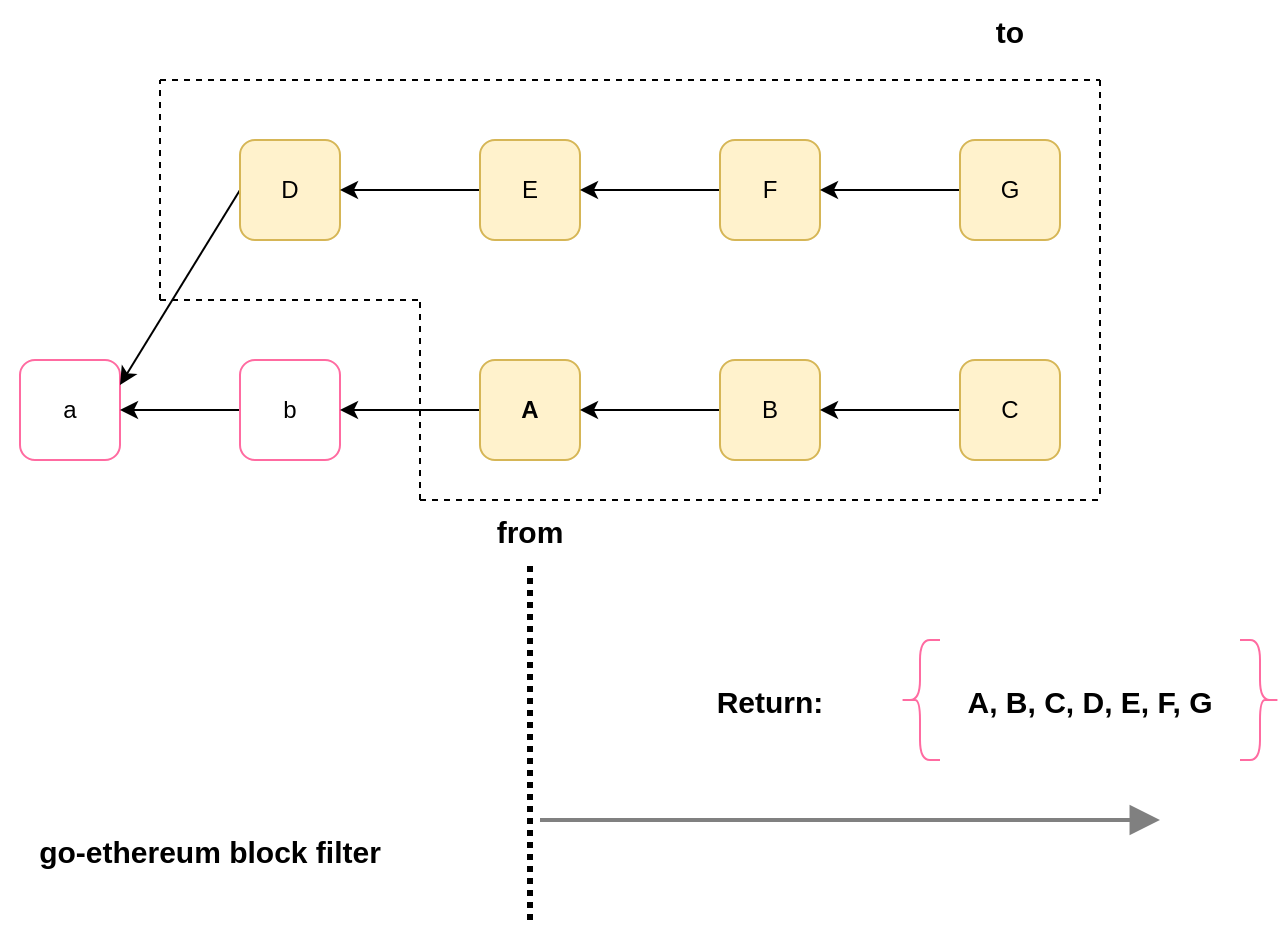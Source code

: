 <mxfile version="20.2.7" type="github">
  <diagram name="Page-1" id="74b105a0-9070-1c63-61bc-23e55f88626e">
    <mxGraphModel dx="1018" dy="633" grid="1" gridSize="10" guides="1" tooltips="1" connect="1" arrows="1" fold="1" page="1" pageScale="1.5" pageWidth="1169" pageHeight="826" background="none" math="0" shadow="0">
      <root>
        <mxCell id="0" style=";html=1;" />
        <mxCell id="1" style=";html=1;" parent="0" />
        <mxCell id="As6_-akMceIniI_f1IH2-17" value="a" style="rounded=1;whiteSpace=wrap;html=1;strokeColor=#FF6BA1;" vertex="1" parent="1">
          <mxGeometry x="100" y="280" width="50" height="50" as="geometry" />
        </mxCell>
        <mxCell id="As6_-akMceIniI_f1IH2-44" value="" style="edgeStyle=none;rounded=0;orthogonalLoop=1;jettySize=auto;html=1;fontSize=15;strokeWidth=1;" edge="1" parent="1" source="As6_-akMceIniI_f1IH2-18" target="As6_-akMceIniI_f1IH2-17">
          <mxGeometry relative="1" as="geometry" />
        </mxCell>
        <mxCell id="As6_-akMceIniI_f1IH2-18" value="b" style="rounded=1;whiteSpace=wrap;html=1;strokeColor=#FF6BA1;" vertex="1" parent="1">
          <mxGeometry x="210" y="280" width="50" height="50" as="geometry" />
        </mxCell>
        <mxCell id="As6_-akMceIniI_f1IH2-43" value="" style="edgeStyle=none;rounded=0;orthogonalLoop=1;jettySize=auto;html=1;fontSize=15;strokeWidth=1;" edge="1" parent="1" source="As6_-akMceIniI_f1IH2-19" target="As6_-akMceIniI_f1IH2-18">
          <mxGeometry relative="1" as="geometry" />
        </mxCell>
        <mxCell id="As6_-akMceIniI_f1IH2-19" value="&lt;b&gt;A&lt;/b&gt;" style="rounded=1;whiteSpace=wrap;html=1;strokeColor=#d6b656;fillColor=#fff2cc;" vertex="1" parent="1">
          <mxGeometry x="330" y="280" width="50" height="50" as="geometry" />
        </mxCell>
        <mxCell id="As6_-akMceIniI_f1IH2-42" value="" style="edgeStyle=none;rounded=0;orthogonalLoop=1;jettySize=auto;html=1;fontSize=15;strokeWidth=1;entryX=1;entryY=0.5;entryDx=0;entryDy=0;" edge="1" parent="1" source="As6_-akMceIniI_f1IH2-20" target="As6_-akMceIniI_f1IH2-19">
          <mxGeometry relative="1" as="geometry" />
        </mxCell>
        <mxCell id="As6_-akMceIniI_f1IH2-20" value="B" style="rounded=1;whiteSpace=wrap;html=1;strokeColor=#d6b656;fillColor=#fff2cc;" vertex="1" parent="1">
          <mxGeometry x="450" y="280" width="50" height="50" as="geometry" />
        </mxCell>
        <mxCell id="As6_-akMceIniI_f1IH2-40" value="" style="edgeStyle=none;rounded=0;orthogonalLoop=1;jettySize=auto;html=1;fontSize=15;strokeWidth=1;" edge="1" parent="1" source="As6_-akMceIniI_f1IH2-21" target="As6_-akMceIniI_f1IH2-20">
          <mxGeometry relative="1" as="geometry" />
        </mxCell>
        <mxCell id="As6_-akMceIniI_f1IH2-21" value="C" style="rounded=1;whiteSpace=wrap;html=1;strokeColor=#d6b656;fillColor=#fff2cc;" vertex="1" parent="1">
          <mxGeometry x="570" y="280" width="50" height="50" as="geometry" />
        </mxCell>
        <mxCell id="As6_-akMceIniI_f1IH2-45" style="edgeStyle=none;rounded=0;orthogonalLoop=1;jettySize=auto;html=1;exitX=0;exitY=0.5;exitDx=0;exitDy=0;fontSize=15;strokeWidth=1;entryX=1;entryY=0.25;entryDx=0;entryDy=0;" edge="1" parent="1" source="As6_-akMceIniI_f1IH2-22" target="As6_-akMceIniI_f1IH2-17">
          <mxGeometry relative="1" as="geometry">
            <mxPoint x="150" y="310" as="targetPoint" />
          </mxGeometry>
        </mxCell>
        <mxCell id="As6_-akMceIniI_f1IH2-22" value="D" style="rounded=1;whiteSpace=wrap;html=1;strokeColor=#d6b656;fillColor=#fff2cc;" vertex="1" parent="1">
          <mxGeometry x="210" y="170" width="50" height="50" as="geometry" />
        </mxCell>
        <mxCell id="As6_-akMceIniI_f1IH2-46" value="" style="edgeStyle=none;rounded=0;orthogonalLoop=1;jettySize=auto;html=1;fontSize=15;strokeWidth=1;" edge="1" parent="1" source="As6_-akMceIniI_f1IH2-23" target="As6_-akMceIniI_f1IH2-22">
          <mxGeometry relative="1" as="geometry" />
        </mxCell>
        <mxCell id="As6_-akMceIniI_f1IH2-23" value="E" style="rounded=1;whiteSpace=wrap;html=1;strokeColor=#d6b656;fillColor=#fff2cc;" vertex="1" parent="1">
          <mxGeometry x="330" y="170" width="50" height="50" as="geometry" />
        </mxCell>
        <mxCell id="As6_-akMceIniI_f1IH2-47" value="" style="edgeStyle=none;rounded=0;orthogonalLoop=1;jettySize=auto;html=1;fontSize=15;strokeWidth=1;" edge="1" parent="1" source="As6_-akMceIniI_f1IH2-24" target="As6_-akMceIniI_f1IH2-23">
          <mxGeometry relative="1" as="geometry" />
        </mxCell>
        <mxCell id="As6_-akMceIniI_f1IH2-24" value="F" style="rounded=1;whiteSpace=wrap;html=1;strokeColor=#d6b656;fillColor=#fff2cc;" vertex="1" parent="1">
          <mxGeometry x="450" y="170" width="50" height="50" as="geometry" />
        </mxCell>
        <mxCell id="As6_-akMceIniI_f1IH2-48" value="" style="edgeStyle=none;rounded=0;orthogonalLoop=1;jettySize=auto;html=1;fontSize=15;strokeWidth=1;" edge="1" parent="1" source="As6_-akMceIniI_f1IH2-25" target="As6_-akMceIniI_f1IH2-24">
          <mxGeometry relative="1" as="geometry" />
        </mxCell>
        <mxCell id="As6_-akMceIniI_f1IH2-25" value="G" style="rounded=1;whiteSpace=wrap;html=1;strokeColor=#d6b656;fillColor=#fff2cc;" vertex="1" parent="1">
          <mxGeometry x="570" y="170" width="50" height="50" as="geometry" />
        </mxCell>
        <mxCell id="As6_-akMceIniI_f1IH2-26" value="from" style="text;strokeColor=none;fillColor=none;align=center;verticalAlign=middle;spacingLeft=4;spacingRight=4;overflow=hidden;points=[[0,0.5],[1,0.5]];portConstraint=eastwest;rotatable=0;fontStyle=1;fontSize=15;" vertex="1" parent="1">
          <mxGeometry x="315" y="350" width="80" height="30" as="geometry" />
        </mxCell>
        <mxCell id="As6_-akMceIniI_f1IH2-27" value="" style="endArrow=none;dashed=1;html=1;rounded=0;fontSize=15;entryX=0.5;entryY=1.1;entryDx=0;entryDy=0;entryPerimeter=0;strokeWidth=3;dashPattern=1 1;" edge="1" parent="1" target="As6_-akMceIniI_f1IH2-26">
          <mxGeometry width="50" height="50" relative="1" as="geometry">
            <mxPoint x="355" y="560" as="sourcePoint" />
            <mxPoint x="420" y="410" as="targetPoint" />
          </mxGeometry>
        </mxCell>
        <mxCell id="As6_-akMceIniI_f1IH2-34" value="A, B, C, D, E, F, G" style="text;strokeColor=none;fillColor=none;align=center;verticalAlign=middle;spacingLeft=4;spacingRight=4;overflow=hidden;points=[[0,0.5],[1,0.5]];portConstraint=eastwest;rotatable=0;fontSize=15;fontStyle=1" vertex="1" parent="1">
          <mxGeometry x="560" y="425" width="150" height="50" as="geometry" />
        </mxCell>
        <mxCell id="As6_-akMceIniI_f1IH2-35" value="" style="shape=curlyBracket;whiteSpace=wrap;html=1;rounded=1;fontSize=15;strokeColor=#FF6BA1;" vertex="1" parent="1">
          <mxGeometry x="540" y="420" width="20" height="60" as="geometry" />
        </mxCell>
        <mxCell id="As6_-akMceIniI_f1IH2-36" value="" style="shape=curlyBracket;whiteSpace=wrap;html=1;rounded=1;flipH=1;fontSize=15;strokeColor=#FF6BA1;" vertex="1" parent="1">
          <mxGeometry x="710" y="420" width="20" height="60" as="geometry" />
        </mxCell>
        <mxCell id="As6_-akMceIniI_f1IH2-37" value="" style="edgeStyle=none;html=1;strokeColor=#808080;endArrow=block;endSize=10;dashed=0;verticalAlign=bottom;strokeWidth=2;rounded=0;dashPattern=1 1;fontSize=15;" edge="1" parent="1">
          <mxGeometry width="160" relative="1" as="geometry">
            <mxPoint x="360" y="510" as="sourcePoint" />
            <mxPoint x="670" y="510" as="targetPoint" />
          </mxGeometry>
        </mxCell>
        <mxCell id="As6_-akMceIniI_f1IH2-51" value="" style="endArrow=none;dashed=1;html=1;rounded=0;fontSize=15;strokeWidth=1;" edge="1" parent="1">
          <mxGeometry width="50" height="50" relative="1" as="geometry">
            <mxPoint x="170" y="250" as="sourcePoint" />
            <mxPoint x="170" y="140" as="targetPoint" />
          </mxGeometry>
        </mxCell>
        <mxCell id="As6_-akMceIniI_f1IH2-52" value="" style="endArrow=none;dashed=1;html=1;rounded=0;fontSize=15;strokeWidth=1;" edge="1" parent="1">
          <mxGeometry width="50" height="50" relative="1" as="geometry">
            <mxPoint x="170" y="250" as="sourcePoint" />
            <mxPoint x="300" y="250" as="targetPoint" />
          </mxGeometry>
        </mxCell>
        <mxCell id="As6_-akMceIniI_f1IH2-53" value="" style="endArrow=none;dashed=1;html=1;rounded=0;fontSize=15;strokeWidth=1;" edge="1" parent="1">
          <mxGeometry width="50" height="50" relative="1" as="geometry">
            <mxPoint x="300" y="350" as="sourcePoint" />
            <mxPoint x="300" y="250" as="targetPoint" />
          </mxGeometry>
        </mxCell>
        <mxCell id="As6_-akMceIniI_f1IH2-54" value="" style="endArrow=none;dashed=1;html=1;rounded=0;fontSize=15;strokeWidth=1;" edge="1" parent="1">
          <mxGeometry width="50" height="50" relative="1" as="geometry">
            <mxPoint x="300" y="350" as="sourcePoint" />
            <mxPoint x="640" y="350" as="targetPoint" />
          </mxGeometry>
        </mxCell>
        <mxCell id="As6_-akMceIniI_f1IH2-55" value="" style="endArrow=none;dashed=1;html=1;rounded=0;fontSize=15;strokeWidth=1;" edge="1" parent="1">
          <mxGeometry width="50" height="50" relative="1" as="geometry">
            <mxPoint x="640" y="140" as="sourcePoint" />
            <mxPoint x="640" y="350" as="targetPoint" />
          </mxGeometry>
        </mxCell>
        <mxCell id="As6_-akMceIniI_f1IH2-56" value="" style="endArrow=none;dashed=1;html=1;rounded=0;fontSize=15;strokeWidth=1;" edge="1" parent="1">
          <mxGeometry width="50" height="50" relative="1" as="geometry">
            <mxPoint x="170" y="140" as="sourcePoint" />
            <mxPoint x="640" y="140" as="targetPoint" />
          </mxGeometry>
        </mxCell>
        <mxCell id="As6_-akMceIniI_f1IH2-57" value="Return:" style="text;strokeColor=none;fillColor=none;align=center;verticalAlign=middle;spacingLeft=4;spacingRight=4;overflow=hidden;points=[[0,0.5],[1,0.5]];portConstraint=eastwest;rotatable=0;fontStyle=1;fontSize=15;" vertex="1" parent="1">
          <mxGeometry x="435" y="435" width="80" height="30" as="geometry" />
        </mxCell>
        <mxCell id="As6_-akMceIniI_f1IH2-58" value="go-ethereum block filter" style="text;strokeColor=none;fillColor=none;align=center;verticalAlign=middle;spacingLeft=4;spacingRight=4;overflow=hidden;points=[[0,0.5],[1,0.5]];portConstraint=eastwest;rotatable=0;fontStyle=1;fontSize=15;" vertex="1" parent="1">
          <mxGeometry x="90" y="490" width="210" height="70" as="geometry" />
        </mxCell>
        <mxCell id="As6_-akMceIniI_f1IH2-59" value="to" style="text;strokeColor=none;fillColor=none;align=center;verticalAlign=middle;spacingLeft=4;spacingRight=4;overflow=hidden;points=[[0,0.5],[1,0.5]];portConstraint=eastwest;rotatable=0;fontStyle=1;fontSize=15;" vertex="1" parent="1">
          <mxGeometry x="555" y="100" width="80" height="30" as="geometry" />
        </mxCell>
      </root>
    </mxGraphModel>
  </diagram>
</mxfile>
